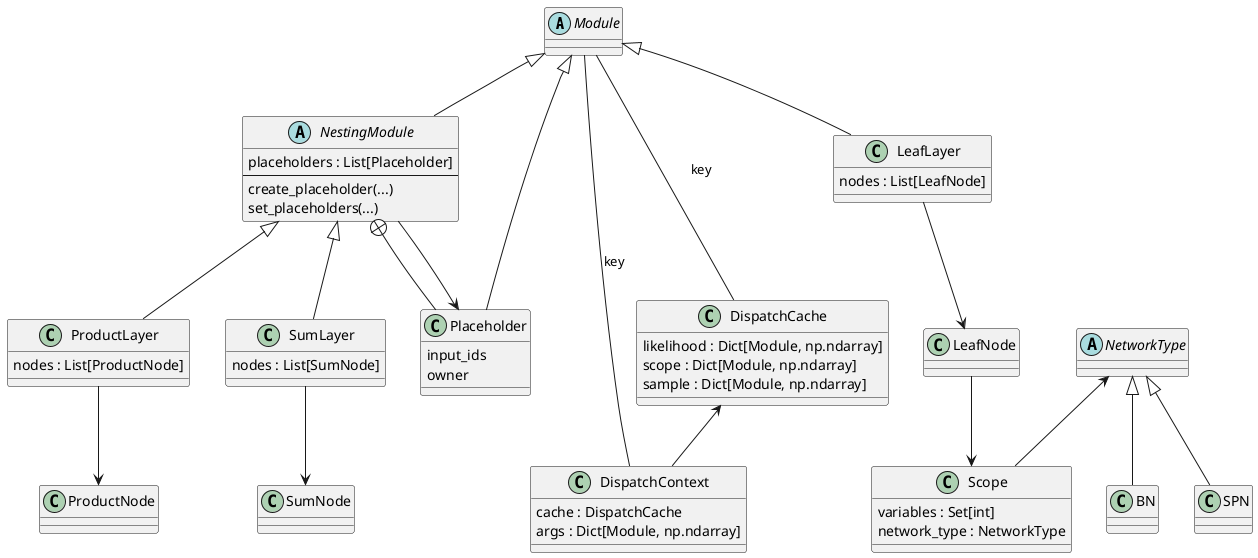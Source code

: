 @startuml

abstract class Module

abstract class NestingModule {
  placeholders : List[Placeholder]
  ---
  create_placeholder(...)
  set_placeholders(...)
}

class Placeholder {
  input_ids
  owner
}

Module <|-- NestingModule
Module <|-- Placeholder
NestingModule +-- Placeholder
NestingModule --> Placeholder

class LeafLayer {
  nodes : List[LeafNode]
}

class LeafNode

Module <|-- LeafLayer
LeafLayer --> LeafNode

class Scope {
  variables : Set[int]
  network_type : NetworkType
}

NetworkType <-- Scope

LeafNode --> Scope

class ProductLayer {
  nodes : List[ProductNode]
}

class SumLayer {
  nodes : List[SumNode]
}

abstract class Module

class DispatchCache {
  likelihood : Dict[Module, np.ndarray]
  scope : Dict[Module, np.ndarray]
  sample : Dict[Module, np.ndarray]
}

class DispatchContext {
  cache : DispatchCache
  args : Dict[Module, np.ndarray]
}

Module --- DispatchCache : key
DispatchCache <-- DispatchContext
Module --- DispatchContext : key

class SumNode

NestingModule <|-- SumLayer
SumLayer --> SumNode

class ProductNode

NestingModule <|-- ProductLayer
ProductLayer --> ProductNode

abstract class  NetworkType
NetworkType <|-- SPN
NetworkType <|-- BN
@enduml